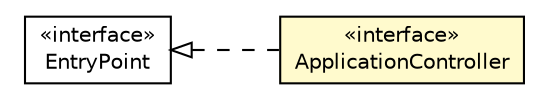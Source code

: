 #!/usr/local/bin/dot
#
# Class diagram 
# Generated by UMLGraph version R5_6-24-gf6e263 (http://www.umlgraph.org/)
#

digraph G {
	edge [fontname="Helvetica",fontsize=10,labelfontname="Helvetica",labelfontsize=10];
	node [fontname="Helvetica",fontsize=10,shape=plaintext];
	nodesep=0.25;
	ranksep=0.5;
	rankdir=LR;
	// com.gwtplatform.mvp.client.ApplicationController
	c84850 [label=<<table title="com.gwtplatform.mvp.client.ApplicationController" border="0" cellborder="1" cellspacing="0" cellpadding="2" port="p" bgcolor="lemonChiffon" href="./ApplicationController.html">
		<tr><td><table border="0" cellspacing="0" cellpadding="1">
<tr><td align="center" balign="center"> &#171;interface&#187; </td></tr>
<tr><td align="center" balign="center"> ApplicationController </td></tr>
		</table></td></tr>
		</table>>, URL="./ApplicationController.html", fontname="Helvetica", fontcolor="black", fontsize=10.0];
	//com.gwtplatform.mvp.client.ApplicationController implements com.google.gwt.core.client.EntryPoint
	c85243:p -> c84850:p [dir=back,arrowtail=empty,style=dashed];
	// com.google.gwt.core.client.EntryPoint
	c85243 [label=<<table title="com.google.gwt.core.client.EntryPoint" border="0" cellborder="1" cellspacing="0" cellpadding="2" port="p" href="http://google-web-toolkit.googlecode.com/svn/javadoc/latest/com/google/gwt/core/client/EntryPoint.html">
		<tr><td><table border="0" cellspacing="0" cellpadding="1">
<tr><td align="center" balign="center"> &#171;interface&#187; </td></tr>
<tr><td align="center" balign="center"> EntryPoint </td></tr>
		</table></td></tr>
		</table>>, URL="http://google-web-toolkit.googlecode.com/svn/javadoc/latest/com/google/gwt/core/client/EntryPoint.html", fontname="Helvetica", fontcolor="black", fontsize=10.0];
}


